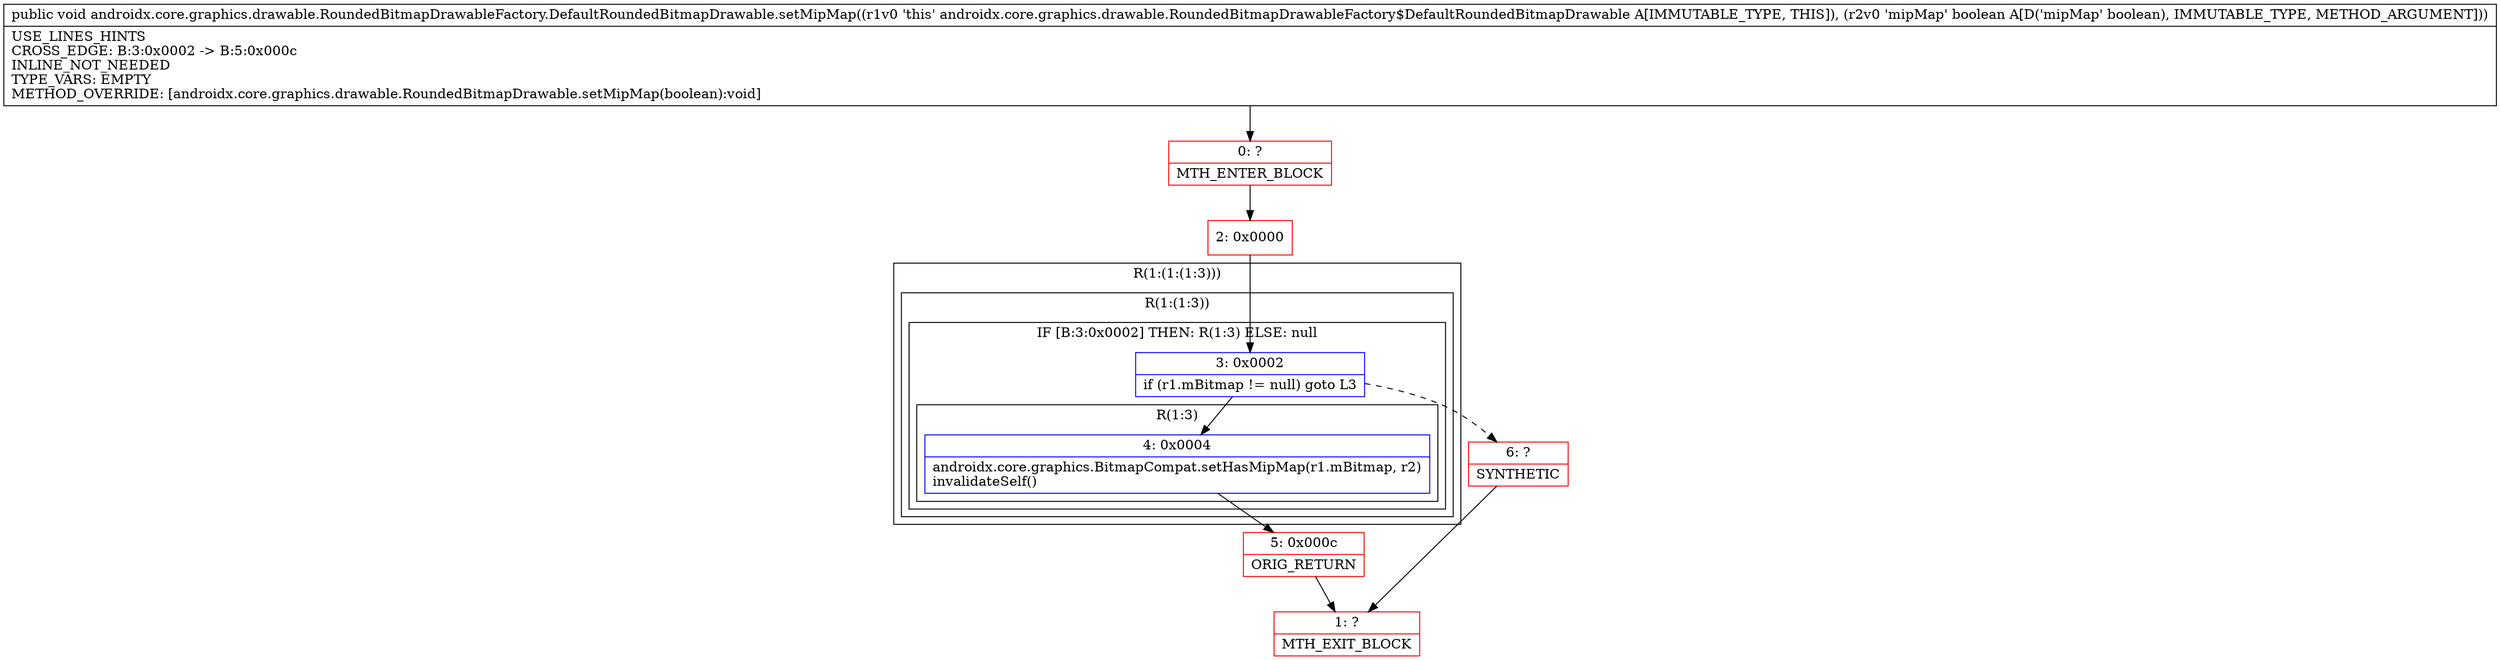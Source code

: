 digraph "CFG forandroidx.core.graphics.drawable.RoundedBitmapDrawableFactory.DefaultRoundedBitmapDrawable.setMipMap(Z)V" {
subgraph cluster_Region_1924808918 {
label = "R(1:(1:(1:3)))";
node [shape=record,color=blue];
subgraph cluster_Region_758235154 {
label = "R(1:(1:3))";
node [shape=record,color=blue];
subgraph cluster_IfRegion_227768209 {
label = "IF [B:3:0x0002] THEN: R(1:3) ELSE: null";
node [shape=record,color=blue];
Node_3 [shape=record,label="{3\:\ 0x0002|if (r1.mBitmap != null) goto L3\l}"];
subgraph cluster_Region_212919104 {
label = "R(1:3)";
node [shape=record,color=blue];
Node_4 [shape=record,label="{4\:\ 0x0004|androidx.core.graphics.BitmapCompat.setHasMipMap(r1.mBitmap, r2)\linvalidateSelf()\l}"];
}
}
}
}
Node_0 [shape=record,color=red,label="{0\:\ ?|MTH_ENTER_BLOCK\l}"];
Node_2 [shape=record,color=red,label="{2\:\ 0x0000}"];
Node_5 [shape=record,color=red,label="{5\:\ 0x000c|ORIG_RETURN\l}"];
Node_1 [shape=record,color=red,label="{1\:\ ?|MTH_EXIT_BLOCK\l}"];
Node_6 [shape=record,color=red,label="{6\:\ ?|SYNTHETIC\l}"];
MethodNode[shape=record,label="{public void androidx.core.graphics.drawable.RoundedBitmapDrawableFactory.DefaultRoundedBitmapDrawable.setMipMap((r1v0 'this' androidx.core.graphics.drawable.RoundedBitmapDrawableFactory$DefaultRoundedBitmapDrawable A[IMMUTABLE_TYPE, THIS]), (r2v0 'mipMap' boolean A[D('mipMap' boolean), IMMUTABLE_TYPE, METHOD_ARGUMENT]))  | USE_LINES_HINTS\lCROSS_EDGE: B:3:0x0002 \-\> B:5:0x000c\lINLINE_NOT_NEEDED\lTYPE_VARS: EMPTY\lMETHOD_OVERRIDE: [androidx.core.graphics.drawable.RoundedBitmapDrawable.setMipMap(boolean):void]\l}"];
MethodNode -> Node_0;Node_3 -> Node_4;
Node_3 -> Node_6[style=dashed];
Node_4 -> Node_5;
Node_0 -> Node_2;
Node_2 -> Node_3;
Node_5 -> Node_1;
Node_6 -> Node_1;
}

